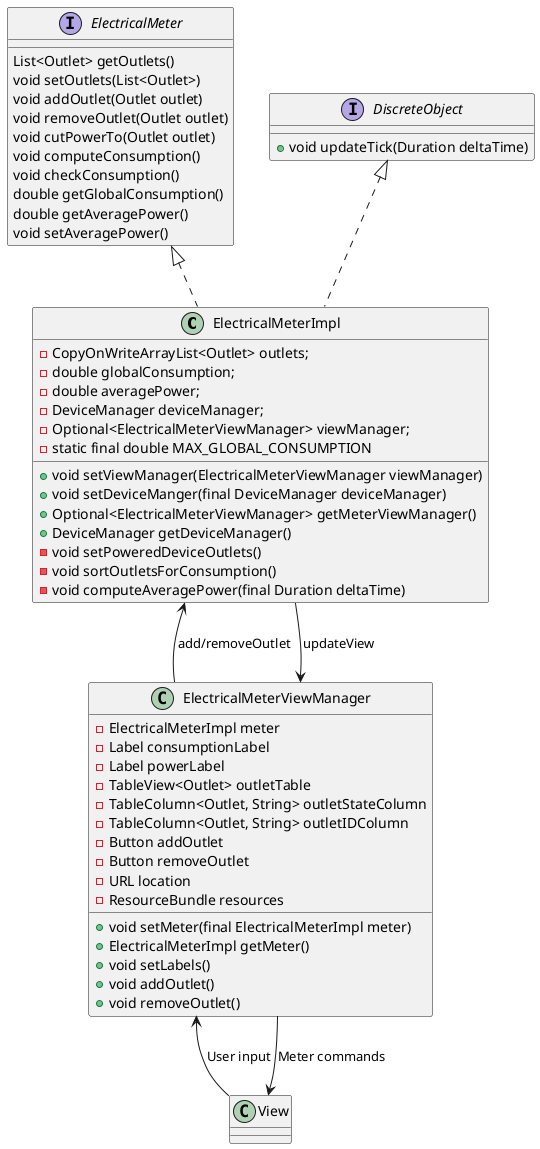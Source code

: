 @startuml ElectricalMeterDetailed

class ElectricalMeterImpl implements ElectricalMeter, DiscreteObject{
    -CopyOnWriteArrayList<Outlet> outlets;
    -double globalConsumption;
    -double averagePower;
    -DeviceManager deviceManager;
    -Optional<ElectricalMeterViewManager> viewManager;
    -static final double MAX_GLOBAL_CONSUMPTION

    +void setViewManager(ElectricalMeterViewManager viewManager)
    +void setDeviceManger(final DeviceManager deviceManager)
    +Optional<ElectricalMeterViewManager> getMeterViewManager()
    +DeviceManager getDeviceManager()
    -void setPoweredDeviceOutlets()
    -void sortOutletsForConsumption()
    -void computeAveragePower(final Duration deltaTime)
}

interface DiscreteObject {
    +void updateTick(Duration deltaTime)
}

interface ElectricalMeter {
    List<Outlet> getOutlets()
    void setOutlets(List<Outlet>)
    void addOutlet(Outlet outlet)
    void removeOutlet(Outlet outlet)
    void cutPowerTo(Outlet outlet)
    void computeConsumption()
    void checkConsumption()
    double getGlobalConsumption()
    double getAveragePower()
    void setAveragePower()
}

class ElectricalMeterViewManager {
    -ElectricalMeterImpl meter
    -Label consumptionLabel
    -Label powerLabel
    -TableView<Outlet> outletTable
    -TableColumn<Outlet, String> outletStateColumn
    -TableColumn<Outlet, String> outletIDColumn
    -Button addOutlet
    -Button removeOutlet
    -URL location
    -ResourceBundle resources

    +void setMeter(final ElectricalMeterImpl meter)
    +ElectricalMeterImpl getMeter()
    +void setLabels()
    +void addOutlet()
    +void removeOutlet() 
}

class View{
    
}

ElectricalMeterViewManager <-- ElectricalMeterImpl : updateView
ElectricalMeterImpl <-- ElectricalMeterViewManager : add/removeOutlet
ElectricalMeterViewManager <-- View : User input
View <-- ElectricalMeterViewManager : Meter commands
@enduml